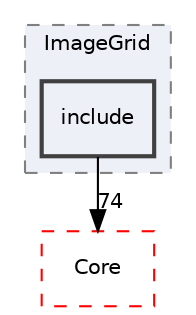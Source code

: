 digraph "include"
{
 // LATEX_PDF_SIZE
  edge [fontname="Helvetica",fontsize="10",labelfontname="Helvetica",labelfontsize="10"];
  node [fontname="Helvetica",fontsize="10",shape=record];
  compound=true
  subgraph clusterdir_a671cb127c4f59a3347af56f165ae630 {
    graph [ bgcolor="#edf0f7", pencolor="grey50", style="filled,dashed,", label="ImageGrid", fontname="Helvetica", fontsize="10", URL="dir_a671cb127c4f59a3347af56f165ae630.html"]
  dir_5d954fa47d77c7aa01ad83bff058f0ba [shape=box, label="include", style="filled,bold,", fillcolor="#edf0f7", color="grey25", URL="dir_5d954fa47d77c7aa01ad83bff058f0ba.html"];
  }
  dir_cac7f9cecb9aa42a0bd05452dddd8a21 [shape=box, label="Core", style="dashed,", fillcolor="#edf0f7", color="red", URL="dir_cac7f9cecb9aa42a0bd05452dddd8a21.html"];
  dir_5d954fa47d77c7aa01ad83bff058f0ba->dir_cac7f9cecb9aa42a0bd05452dddd8a21 [headlabel="74", labeldistance=1.5 headhref="dir_000098_000014.html"];
}
